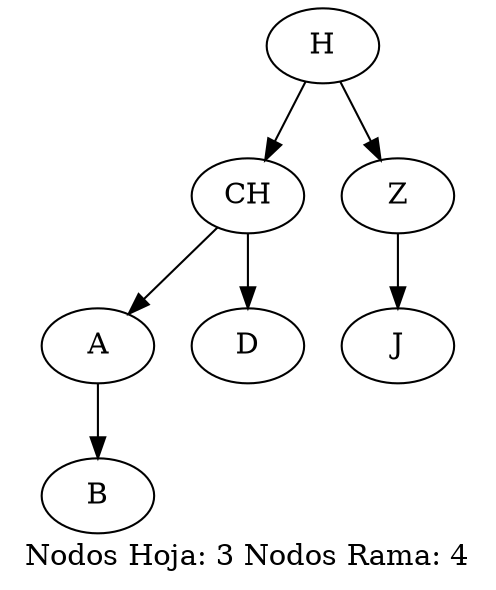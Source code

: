digraph ABB{
label="Nodos Hoja: 3 Nodos Rama: 4";
"H";
"H"->"CH";
"H"->"Z";
"CH";
"CH"->"A";
"CH"->"D";
"A";
"A"->"B";
"B";
"D";
"Z";
"Z"->"J";
"J";
}

